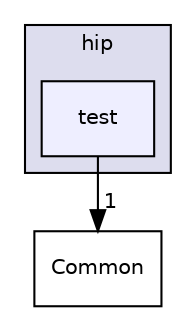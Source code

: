 digraph "/home/travis/build/AliceO2Group/AliceO2/GPU/GPUTracking/Base/hip/test" {
  bgcolor=transparent;
  compound=true
  node [ fontsize="10", fontname="Helvetica"];
  edge [ labelfontsize="10", labelfontname="Helvetica"];
  subgraph clusterdir_236e6b352f5b490d1495933397d231fa {
    graph [ bgcolor="#ddddee", pencolor="black", label="hip" fontname="Helvetica", fontsize="10", URL="dir_236e6b352f5b490d1495933397d231fa.html"]
  dir_3eb150c48031404b05c6712bd0ce22a8 [shape=box, label="test", style="filled", fillcolor="#eeeeff", pencolor="black", URL="dir_3eb150c48031404b05c6712bd0ce22a8.html"];
  }
  dir_ba48ca66118492a4424f86e9da0f6902 [shape=box label="Common" URL="dir_ba48ca66118492a4424f86e9da0f6902.html"];
  dir_3eb150c48031404b05c6712bd0ce22a8->dir_ba48ca66118492a4424f86e9da0f6902 [headlabel="1", labeldistance=1.5 headhref="dir_000746_000741.html"];
}
